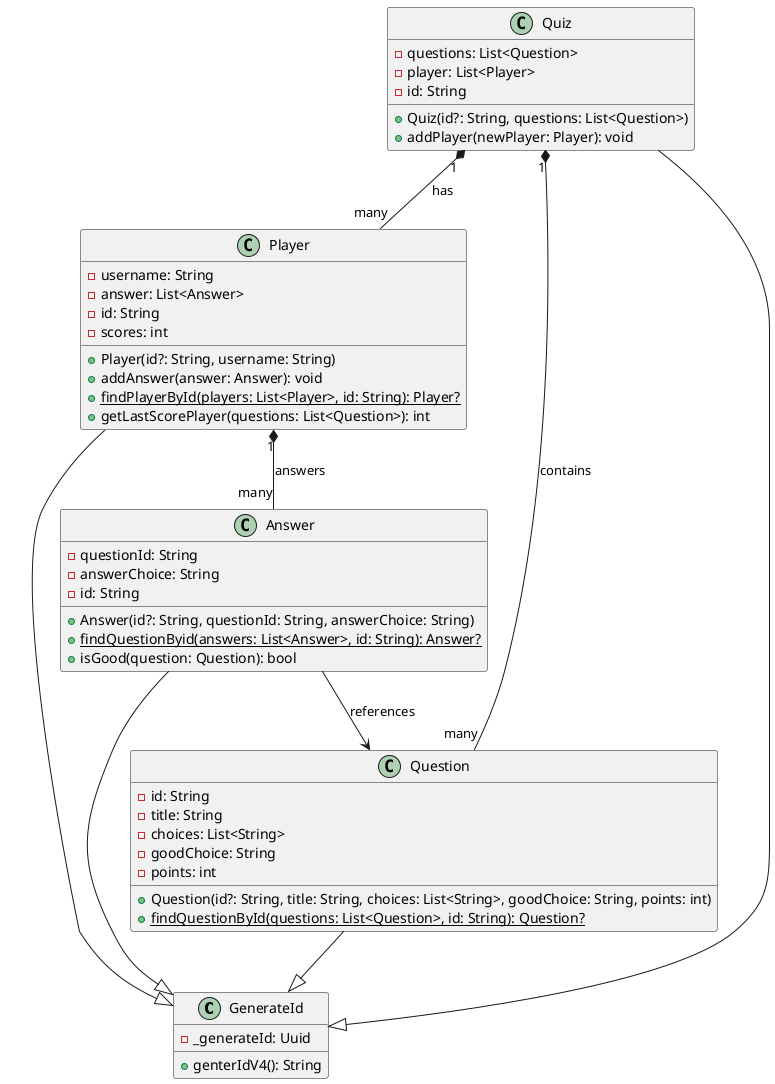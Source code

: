 @startuml Quiz System Class Diagram

' Define the classes with attributes and methods
class GenerateId {
  - _generateId: Uuid
  + genterIdV4(): String
}

class Question {
  - id: String
  - title: String
  - choices: List<String>
  - goodChoice: String
  - points: int
  + Question(id?: String, title: String, choices: List<String>, goodChoice: String, points: int)
  + {static} findQuestionById(questions: List<Question>, id: String): Question?
}

class Answer {
  - questionId: String
  - answerChoice: String
  - id: String
  + Answer(id?: String, questionId: String, answerChoice: String)
  + {static} findQuestionByid(answers: List<Answer>, id: String): Answer?
  + isGood(question: Question): bool
}

class Player {
  - username: String
  - answer: List<Answer>
  - id: String
  - scores: int
  + Player(id?: String, username: String)
  + addAnswer(answer: Answer): void
  + {static} findPlayerById(players: List<Player>, id: String): Player?
  + getLastScorePlayer(questions: List<Question>): int
}

class Quiz {
  - questions: List<Question>
  - player: List<Player>
  - id: String
  + Quiz(id?: String, questions: List<Question>)
  + addPlayer(newPlayer: Player): void
}

' Define inheritance relationships
Question --|> GenerateId
Answer --|> GenerateId
Player --|> GenerateId
Quiz --|> GenerateId

' Define associations
Quiz "1" *-- "many" Question : contains
Quiz "1" *-- "many" Player : has
Player "1" *-- "many" Answer : answers
Answer --> Question : references

@enduml
